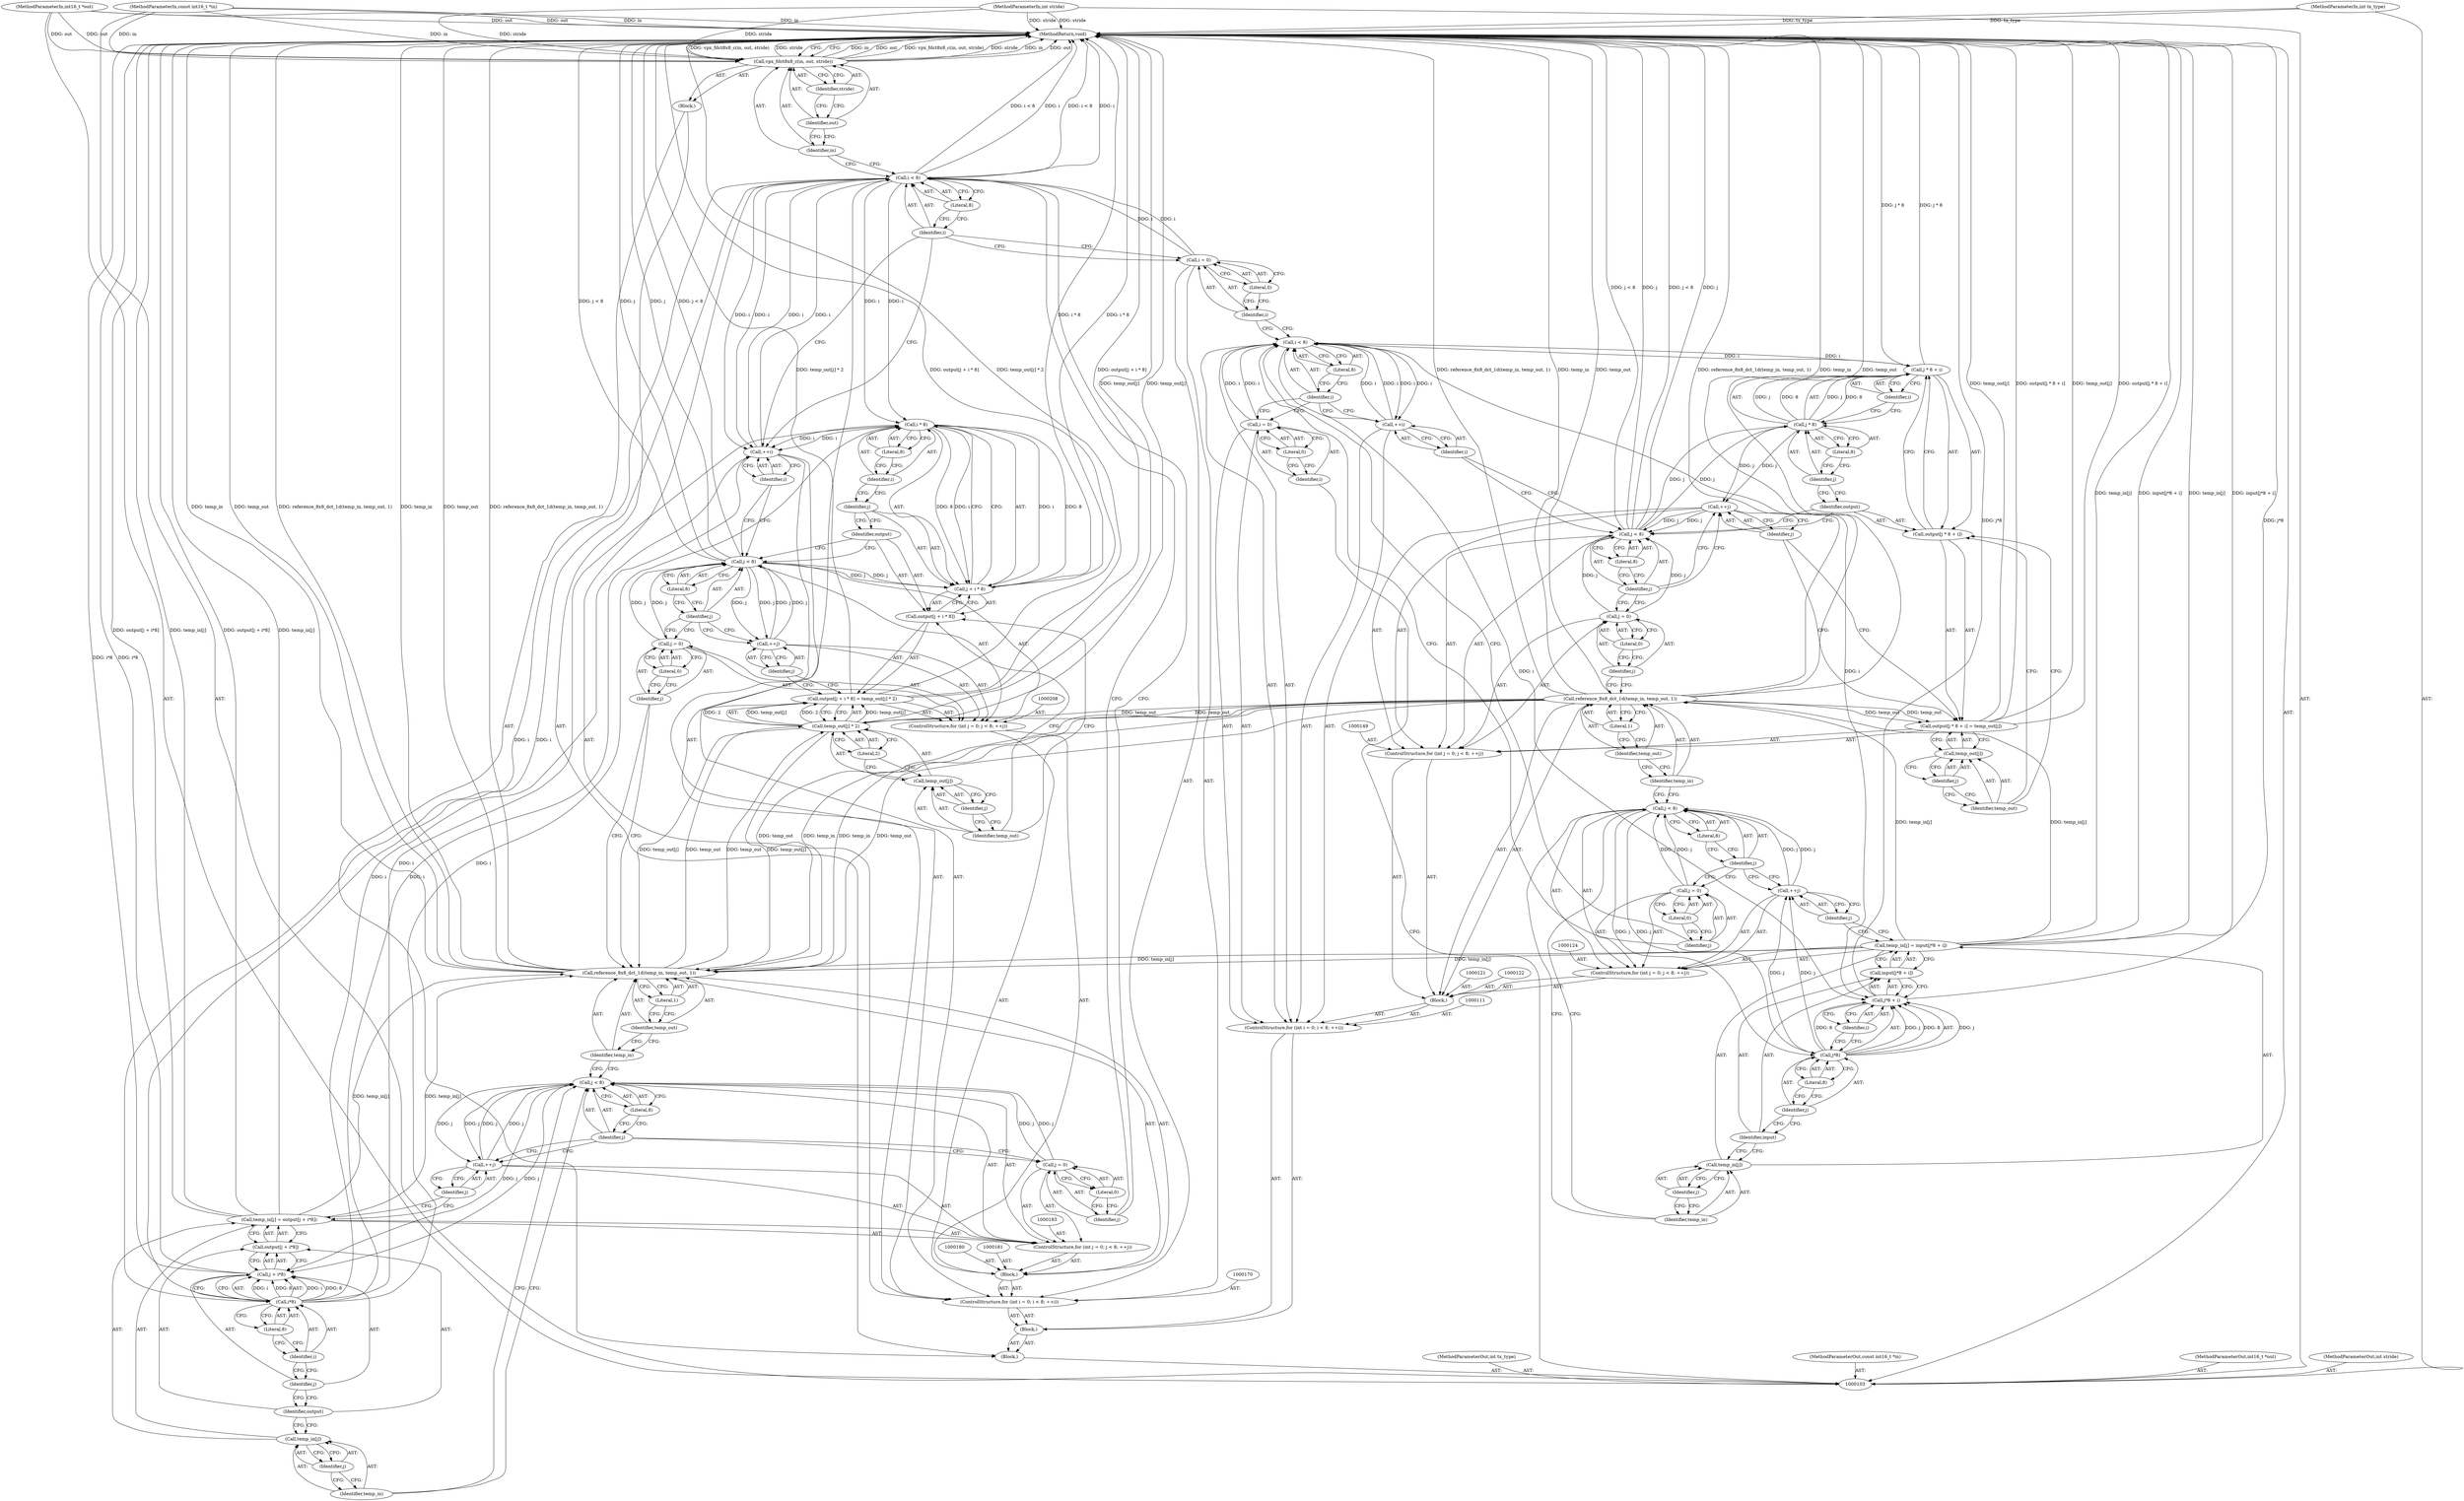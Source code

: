digraph "0_Android_5a9753fca56f0eeb9f61e342b2fccffc364f9426_90" {
"1000235" [label="(MethodReturn,void)"];
"1000104" [label="(MethodParameterIn,const int16_t *in)"];
"1000284" [label="(MethodParameterOut,const int16_t *in)"];
"1000105" [label="(MethodParameterIn,int16_t *out)"];
"1000285" [label="(MethodParameterOut,int16_t *out)"];
"1000106" [label="(MethodParameterIn,int stride)"];
"1000286" [label="(MethodParameterOut,int stride)"];
"1000107" [label="(MethodParameterIn,int tx_type)"];
"1000287" [label="(MethodParameterOut,int tx_type)"];
"1000108" [label="(Block,)"];
"1000150" [label="(Call,j = 0)"];
"1000151" [label="(Identifier,j)"];
"1000152" [label="(Literal,0)"];
"1000153" [label="(Call,j < 8)"];
"1000154" [label="(Identifier,j)"];
"1000155" [label="(Literal,8)"];
"1000156" [label="(Call,++j)"];
"1000157" [label="(Identifier,j)"];
"1000148" [label="(ControlStructure,for (int j = 0; j < 8; ++j))"];
"1000161" [label="(Call,j * 8 + i)"];
"1000162" [label="(Call,j * 8)"];
"1000163" [label="(Identifier,j)"];
"1000164" [label="(Literal,8)"];
"1000165" [label="(Identifier,i)"];
"1000166" [label="(Call,temp_out[j])"];
"1000167" [label="(Identifier,temp_out)"];
"1000168" [label="(Identifier,j)"];
"1000158" [label="(Call,output[j * 8 + i] = temp_out[j])"];
"1000159" [label="(Call,output[j * 8 + i])"];
"1000160" [label="(Identifier,output)"];
"1000171" [label="(Call,i = 0)"];
"1000172" [label="(Identifier,i)"];
"1000173" [label="(Literal,0)"];
"1000174" [label="(Call,i < 8)"];
"1000175" [label="(Identifier,i)"];
"1000169" [label="(ControlStructure,for (int i = 0; i < 8; ++i))"];
"1000176" [label="(Literal,8)"];
"1000177" [label="(Call,++i)"];
"1000178" [label="(Identifier,i)"];
"1000179" [label="(Block,)"];
"1000184" [label="(Call,j = 0)"];
"1000185" [label="(Identifier,j)"];
"1000186" [label="(Literal,0)"];
"1000187" [label="(Call,j < 8)"];
"1000188" [label="(Identifier,j)"];
"1000189" [label="(Literal,8)"];
"1000190" [label="(Call,++j)"];
"1000191" [label="(Identifier,j)"];
"1000182" [label="(ControlStructure,for (int j = 0; j < 8; ++j))"];
"1000195" [label="(Identifier,j)"];
"1000196" [label="(Call,output[j + i*8])"];
"1000197" [label="(Identifier,output)"];
"1000198" [label="(Call,j + i*8)"];
"1000199" [label="(Identifier,j)"];
"1000200" [label="(Call,i*8)"];
"1000201" [label="(Identifier,i)"];
"1000202" [label="(Literal,8)"];
"1000192" [label="(Call,temp_in[j] = output[j + i*8])"];
"1000193" [label="(Call,temp_in[j])"];
"1000194" [label="(Identifier,temp_in)"];
"1000204" [label="(Identifier,temp_in)"];
"1000205" [label="(Identifier,temp_out)"];
"1000203" [label="(Call,reference_8x8_dct_1d(temp_in, temp_out, 1))"];
"1000206" [label="(Literal,1)"];
"1000209" [label="(Call,j = 0)"];
"1000210" [label="(Identifier,j)"];
"1000211" [label="(Literal,0)"];
"1000212" [label="(Call,j < 8)"];
"1000213" [label="(Identifier,j)"];
"1000214" [label="(Literal,8)"];
"1000215" [label="(Call,++j)"];
"1000216" [label="(Identifier,j)"];
"1000207" [label="(ControlStructure,for (int j = 0; j < 8; ++j))"];
"1000220" [label="(Call,j + i * 8)"];
"1000221" [label="(Identifier,j)"];
"1000222" [label="(Call,i * 8)"];
"1000223" [label="(Identifier,i)"];
"1000224" [label="(Literal,8)"];
"1000225" [label="(Call,temp_out[j] * 2)"];
"1000226" [label="(Call,temp_out[j])"];
"1000227" [label="(Identifier,temp_out)"];
"1000228" [label="(Identifier,j)"];
"1000229" [label="(Literal,2)"];
"1000217" [label="(Call,output[j + i * 8] = temp_out[j] * 2)"];
"1000218" [label="(Call,output[j + i * 8])"];
"1000219" [label="(Identifier,output)"];
"1000230" [label="(Block,)"];
"1000232" [label="(Identifier,in)"];
"1000231" [label="(Call,vpx_fdct8x8_c(in, out, stride))"];
"1000233" [label="(Identifier,out)"];
"1000234" [label="(Identifier,stride)"];
"1000109" [label="(Block,)"];
"1000112" [label="(Call,i = 0)"];
"1000113" [label="(Identifier,i)"];
"1000114" [label="(Literal,0)"];
"1000115" [label="(Call,i < 8)"];
"1000116" [label="(Identifier,i)"];
"1000110" [label="(ControlStructure,for (int i = 0; i < 8; ++i))"];
"1000117" [label="(Literal,8)"];
"1000118" [label="(Call,++i)"];
"1000119" [label="(Identifier,i)"];
"1000120" [label="(Block,)"];
"1000125" [label="(Call,j = 0)"];
"1000126" [label="(Identifier,j)"];
"1000127" [label="(Literal,0)"];
"1000128" [label="(Call,j < 8)"];
"1000129" [label="(Identifier,j)"];
"1000130" [label="(Literal,8)"];
"1000131" [label="(Call,++j)"];
"1000132" [label="(Identifier,j)"];
"1000123" [label="(ControlStructure,for (int j = 0; j < 8; ++j))"];
"1000136" [label="(Identifier,j)"];
"1000137" [label="(Call,input[j*8 + i])"];
"1000138" [label="(Identifier,input)"];
"1000139" [label="(Call,j*8 + i)"];
"1000140" [label="(Call,j*8)"];
"1000141" [label="(Identifier,j)"];
"1000142" [label="(Literal,8)"];
"1000143" [label="(Identifier,i)"];
"1000133" [label="(Call,temp_in[j] = input[j*8 + i])"];
"1000134" [label="(Call,temp_in[j])"];
"1000135" [label="(Identifier,temp_in)"];
"1000145" [label="(Identifier,temp_in)"];
"1000146" [label="(Identifier,temp_out)"];
"1000144" [label="(Call,reference_8x8_dct_1d(temp_in, temp_out, 1))"];
"1000147" [label="(Literal,1)"];
"1000235" -> "1000103"  [label="AST: "];
"1000235" -> "1000231"  [label="CFG: "];
"1000158" -> "1000235"  [label="DDG: output[j * 8 + i]"];
"1000158" -> "1000235"  [label="DDG: temp_out[j]"];
"1000217" -> "1000235"  [label="DDG: temp_out[j] * 2"];
"1000217" -> "1000235"  [label="DDG: output[j + i * 8]"];
"1000198" -> "1000235"  [label="DDG: i*8"];
"1000104" -> "1000235"  [label="DDG: in"];
"1000220" -> "1000235"  [label="DDG: i * 8"];
"1000153" -> "1000235"  [label="DDG: j < 8"];
"1000153" -> "1000235"  [label="DDG: j"];
"1000231" -> "1000235"  [label="DDG: in"];
"1000231" -> "1000235"  [label="DDG: out"];
"1000231" -> "1000235"  [label="DDG: vpx_fdct8x8_c(in, out, stride)"];
"1000231" -> "1000235"  [label="DDG: stride"];
"1000203" -> "1000235"  [label="DDG: temp_out"];
"1000203" -> "1000235"  [label="DDG: reference_8x8_dct_1d(temp_in, temp_out, 1)"];
"1000203" -> "1000235"  [label="DDG: temp_in"];
"1000107" -> "1000235"  [label="DDG: tx_type"];
"1000105" -> "1000235"  [label="DDG: out"];
"1000225" -> "1000235"  [label="DDG: temp_out[j]"];
"1000139" -> "1000235"  [label="DDG: j*8"];
"1000144" -> "1000235"  [label="DDG: reference_8x8_dct_1d(temp_in, temp_out, 1)"];
"1000144" -> "1000235"  [label="DDG: temp_in"];
"1000144" -> "1000235"  [label="DDG: temp_out"];
"1000133" -> "1000235"  [label="DDG: temp_in[j]"];
"1000133" -> "1000235"  [label="DDG: input[j*8 + i]"];
"1000212" -> "1000235"  [label="DDG: j < 8"];
"1000212" -> "1000235"  [label="DDG: j"];
"1000192" -> "1000235"  [label="DDG: temp_in[j]"];
"1000192" -> "1000235"  [label="DDG: output[j + i*8]"];
"1000161" -> "1000235"  [label="DDG: j * 8"];
"1000174" -> "1000235"  [label="DDG: i < 8"];
"1000174" -> "1000235"  [label="DDG: i"];
"1000106" -> "1000235"  [label="DDG: stride"];
"1000104" -> "1000103"  [label="AST: "];
"1000104" -> "1000235"  [label="DDG: in"];
"1000104" -> "1000231"  [label="DDG: in"];
"1000284" -> "1000103"  [label="AST: "];
"1000105" -> "1000103"  [label="AST: "];
"1000105" -> "1000235"  [label="DDG: out"];
"1000105" -> "1000231"  [label="DDG: out"];
"1000285" -> "1000103"  [label="AST: "];
"1000106" -> "1000103"  [label="AST: "];
"1000106" -> "1000235"  [label="DDG: stride"];
"1000106" -> "1000231"  [label="DDG: stride"];
"1000286" -> "1000103"  [label="AST: "];
"1000107" -> "1000103"  [label="AST: "];
"1000107" -> "1000235"  [label="DDG: tx_type"];
"1000287" -> "1000103"  [label="AST: "];
"1000108" -> "1000103"  [label="AST: "];
"1000109" -> "1000108"  [label="AST: "];
"1000230" -> "1000108"  [label="AST: "];
"1000150" -> "1000148"  [label="AST: "];
"1000150" -> "1000152"  [label="CFG: "];
"1000151" -> "1000150"  [label="AST: "];
"1000152" -> "1000150"  [label="AST: "];
"1000154" -> "1000150"  [label="CFG: "];
"1000150" -> "1000153"  [label="DDG: j"];
"1000151" -> "1000150"  [label="AST: "];
"1000151" -> "1000144"  [label="CFG: "];
"1000152" -> "1000151"  [label="CFG: "];
"1000152" -> "1000150"  [label="AST: "];
"1000152" -> "1000151"  [label="CFG: "];
"1000150" -> "1000152"  [label="CFG: "];
"1000153" -> "1000148"  [label="AST: "];
"1000153" -> "1000155"  [label="CFG: "];
"1000154" -> "1000153"  [label="AST: "];
"1000155" -> "1000153"  [label="AST: "];
"1000160" -> "1000153"  [label="CFG: "];
"1000119" -> "1000153"  [label="CFG: "];
"1000153" -> "1000235"  [label="DDG: j < 8"];
"1000153" -> "1000235"  [label="DDG: j"];
"1000150" -> "1000153"  [label="DDG: j"];
"1000156" -> "1000153"  [label="DDG: j"];
"1000153" -> "1000162"  [label="DDG: j"];
"1000154" -> "1000153"  [label="AST: "];
"1000154" -> "1000150"  [label="CFG: "];
"1000154" -> "1000156"  [label="CFG: "];
"1000155" -> "1000154"  [label="CFG: "];
"1000155" -> "1000153"  [label="AST: "];
"1000155" -> "1000154"  [label="CFG: "];
"1000153" -> "1000155"  [label="CFG: "];
"1000156" -> "1000148"  [label="AST: "];
"1000156" -> "1000157"  [label="CFG: "];
"1000157" -> "1000156"  [label="AST: "];
"1000154" -> "1000156"  [label="CFG: "];
"1000156" -> "1000153"  [label="DDG: j"];
"1000162" -> "1000156"  [label="DDG: j"];
"1000157" -> "1000156"  [label="AST: "];
"1000157" -> "1000158"  [label="CFG: "];
"1000156" -> "1000157"  [label="CFG: "];
"1000148" -> "1000120"  [label="AST: "];
"1000149" -> "1000148"  [label="AST: "];
"1000150" -> "1000148"  [label="AST: "];
"1000153" -> "1000148"  [label="AST: "];
"1000156" -> "1000148"  [label="AST: "];
"1000158" -> "1000148"  [label="AST: "];
"1000161" -> "1000159"  [label="AST: "];
"1000161" -> "1000165"  [label="CFG: "];
"1000162" -> "1000161"  [label="AST: "];
"1000165" -> "1000161"  [label="AST: "];
"1000159" -> "1000161"  [label="CFG: "];
"1000161" -> "1000235"  [label="DDG: j * 8"];
"1000162" -> "1000161"  [label="DDG: j"];
"1000162" -> "1000161"  [label="DDG: 8"];
"1000115" -> "1000161"  [label="DDG: i"];
"1000162" -> "1000161"  [label="AST: "];
"1000162" -> "1000164"  [label="CFG: "];
"1000163" -> "1000162"  [label="AST: "];
"1000164" -> "1000162"  [label="AST: "];
"1000165" -> "1000162"  [label="CFG: "];
"1000162" -> "1000156"  [label="DDG: j"];
"1000162" -> "1000161"  [label="DDG: j"];
"1000162" -> "1000161"  [label="DDG: 8"];
"1000153" -> "1000162"  [label="DDG: j"];
"1000163" -> "1000162"  [label="AST: "];
"1000163" -> "1000160"  [label="CFG: "];
"1000164" -> "1000163"  [label="CFG: "];
"1000164" -> "1000162"  [label="AST: "];
"1000164" -> "1000163"  [label="CFG: "];
"1000162" -> "1000164"  [label="CFG: "];
"1000165" -> "1000161"  [label="AST: "];
"1000165" -> "1000162"  [label="CFG: "];
"1000161" -> "1000165"  [label="CFG: "];
"1000166" -> "1000158"  [label="AST: "];
"1000166" -> "1000168"  [label="CFG: "];
"1000167" -> "1000166"  [label="AST: "];
"1000168" -> "1000166"  [label="AST: "];
"1000158" -> "1000166"  [label="CFG: "];
"1000167" -> "1000166"  [label="AST: "];
"1000167" -> "1000159"  [label="CFG: "];
"1000168" -> "1000167"  [label="CFG: "];
"1000168" -> "1000166"  [label="AST: "];
"1000168" -> "1000167"  [label="CFG: "];
"1000166" -> "1000168"  [label="CFG: "];
"1000158" -> "1000148"  [label="AST: "];
"1000158" -> "1000166"  [label="CFG: "];
"1000159" -> "1000158"  [label="AST: "];
"1000166" -> "1000158"  [label="AST: "];
"1000157" -> "1000158"  [label="CFG: "];
"1000158" -> "1000235"  [label="DDG: output[j * 8 + i]"];
"1000158" -> "1000235"  [label="DDG: temp_out[j]"];
"1000144" -> "1000158"  [label="DDG: temp_out"];
"1000159" -> "1000158"  [label="AST: "];
"1000159" -> "1000161"  [label="CFG: "];
"1000160" -> "1000159"  [label="AST: "];
"1000161" -> "1000159"  [label="AST: "];
"1000167" -> "1000159"  [label="CFG: "];
"1000160" -> "1000159"  [label="AST: "];
"1000160" -> "1000153"  [label="CFG: "];
"1000163" -> "1000160"  [label="CFG: "];
"1000171" -> "1000169"  [label="AST: "];
"1000171" -> "1000173"  [label="CFG: "];
"1000172" -> "1000171"  [label="AST: "];
"1000173" -> "1000171"  [label="AST: "];
"1000175" -> "1000171"  [label="CFG: "];
"1000171" -> "1000174"  [label="DDG: i"];
"1000172" -> "1000171"  [label="AST: "];
"1000172" -> "1000115"  [label="CFG: "];
"1000173" -> "1000172"  [label="CFG: "];
"1000173" -> "1000171"  [label="AST: "];
"1000173" -> "1000172"  [label="CFG: "];
"1000171" -> "1000173"  [label="CFG: "];
"1000174" -> "1000169"  [label="AST: "];
"1000174" -> "1000176"  [label="CFG: "];
"1000175" -> "1000174"  [label="AST: "];
"1000176" -> "1000174"  [label="AST: "];
"1000185" -> "1000174"  [label="CFG: "];
"1000232" -> "1000174"  [label="CFG: "];
"1000174" -> "1000235"  [label="DDG: i < 8"];
"1000174" -> "1000235"  [label="DDG: i"];
"1000177" -> "1000174"  [label="DDG: i"];
"1000171" -> "1000174"  [label="DDG: i"];
"1000174" -> "1000177"  [label="DDG: i"];
"1000174" -> "1000200"  [label="DDG: i"];
"1000174" -> "1000222"  [label="DDG: i"];
"1000175" -> "1000174"  [label="AST: "];
"1000175" -> "1000171"  [label="CFG: "];
"1000175" -> "1000177"  [label="CFG: "];
"1000176" -> "1000175"  [label="CFG: "];
"1000169" -> "1000109"  [label="AST: "];
"1000170" -> "1000169"  [label="AST: "];
"1000171" -> "1000169"  [label="AST: "];
"1000174" -> "1000169"  [label="AST: "];
"1000177" -> "1000169"  [label="AST: "];
"1000179" -> "1000169"  [label="AST: "];
"1000176" -> "1000174"  [label="AST: "];
"1000176" -> "1000175"  [label="CFG: "];
"1000174" -> "1000176"  [label="CFG: "];
"1000177" -> "1000169"  [label="AST: "];
"1000177" -> "1000178"  [label="CFG: "];
"1000178" -> "1000177"  [label="AST: "];
"1000175" -> "1000177"  [label="CFG: "];
"1000177" -> "1000174"  [label="DDG: i"];
"1000200" -> "1000177"  [label="DDG: i"];
"1000222" -> "1000177"  [label="DDG: i"];
"1000174" -> "1000177"  [label="DDG: i"];
"1000178" -> "1000177"  [label="AST: "];
"1000178" -> "1000212"  [label="CFG: "];
"1000177" -> "1000178"  [label="CFG: "];
"1000179" -> "1000169"  [label="AST: "];
"1000180" -> "1000179"  [label="AST: "];
"1000181" -> "1000179"  [label="AST: "];
"1000182" -> "1000179"  [label="AST: "];
"1000203" -> "1000179"  [label="AST: "];
"1000207" -> "1000179"  [label="AST: "];
"1000184" -> "1000182"  [label="AST: "];
"1000184" -> "1000186"  [label="CFG: "];
"1000185" -> "1000184"  [label="AST: "];
"1000186" -> "1000184"  [label="AST: "];
"1000188" -> "1000184"  [label="CFG: "];
"1000184" -> "1000187"  [label="DDG: j"];
"1000185" -> "1000184"  [label="AST: "];
"1000185" -> "1000174"  [label="CFG: "];
"1000186" -> "1000185"  [label="CFG: "];
"1000186" -> "1000184"  [label="AST: "];
"1000186" -> "1000185"  [label="CFG: "];
"1000184" -> "1000186"  [label="CFG: "];
"1000187" -> "1000182"  [label="AST: "];
"1000187" -> "1000189"  [label="CFG: "];
"1000188" -> "1000187"  [label="AST: "];
"1000189" -> "1000187"  [label="AST: "];
"1000194" -> "1000187"  [label="CFG: "];
"1000204" -> "1000187"  [label="CFG: "];
"1000184" -> "1000187"  [label="DDG: j"];
"1000190" -> "1000187"  [label="DDG: j"];
"1000187" -> "1000190"  [label="DDG: j"];
"1000187" -> "1000198"  [label="DDG: j"];
"1000188" -> "1000187"  [label="AST: "];
"1000188" -> "1000184"  [label="CFG: "];
"1000188" -> "1000190"  [label="CFG: "];
"1000189" -> "1000188"  [label="CFG: "];
"1000189" -> "1000187"  [label="AST: "];
"1000189" -> "1000188"  [label="CFG: "];
"1000187" -> "1000189"  [label="CFG: "];
"1000190" -> "1000182"  [label="AST: "];
"1000190" -> "1000191"  [label="CFG: "];
"1000191" -> "1000190"  [label="AST: "];
"1000188" -> "1000190"  [label="CFG: "];
"1000190" -> "1000187"  [label="DDG: j"];
"1000187" -> "1000190"  [label="DDG: j"];
"1000191" -> "1000190"  [label="AST: "];
"1000191" -> "1000192"  [label="CFG: "];
"1000190" -> "1000191"  [label="CFG: "];
"1000182" -> "1000179"  [label="AST: "];
"1000183" -> "1000182"  [label="AST: "];
"1000184" -> "1000182"  [label="AST: "];
"1000187" -> "1000182"  [label="AST: "];
"1000190" -> "1000182"  [label="AST: "];
"1000192" -> "1000182"  [label="AST: "];
"1000195" -> "1000193"  [label="AST: "];
"1000195" -> "1000194"  [label="CFG: "];
"1000193" -> "1000195"  [label="CFG: "];
"1000196" -> "1000192"  [label="AST: "];
"1000196" -> "1000198"  [label="CFG: "];
"1000197" -> "1000196"  [label="AST: "];
"1000198" -> "1000196"  [label="AST: "];
"1000192" -> "1000196"  [label="CFG: "];
"1000197" -> "1000196"  [label="AST: "];
"1000197" -> "1000193"  [label="CFG: "];
"1000199" -> "1000197"  [label="CFG: "];
"1000198" -> "1000196"  [label="AST: "];
"1000198" -> "1000200"  [label="CFG: "];
"1000199" -> "1000198"  [label="AST: "];
"1000200" -> "1000198"  [label="AST: "];
"1000196" -> "1000198"  [label="CFG: "];
"1000198" -> "1000235"  [label="DDG: i*8"];
"1000187" -> "1000198"  [label="DDG: j"];
"1000200" -> "1000198"  [label="DDG: i"];
"1000200" -> "1000198"  [label="DDG: 8"];
"1000199" -> "1000198"  [label="AST: "];
"1000199" -> "1000197"  [label="CFG: "];
"1000201" -> "1000199"  [label="CFG: "];
"1000200" -> "1000198"  [label="AST: "];
"1000200" -> "1000202"  [label="CFG: "];
"1000201" -> "1000200"  [label="AST: "];
"1000202" -> "1000200"  [label="AST: "];
"1000198" -> "1000200"  [label="CFG: "];
"1000200" -> "1000177"  [label="DDG: i"];
"1000200" -> "1000198"  [label="DDG: i"];
"1000200" -> "1000198"  [label="DDG: 8"];
"1000174" -> "1000200"  [label="DDG: i"];
"1000200" -> "1000222"  [label="DDG: i"];
"1000201" -> "1000200"  [label="AST: "];
"1000201" -> "1000199"  [label="CFG: "];
"1000202" -> "1000201"  [label="CFG: "];
"1000202" -> "1000200"  [label="AST: "];
"1000202" -> "1000201"  [label="CFG: "];
"1000200" -> "1000202"  [label="CFG: "];
"1000192" -> "1000182"  [label="AST: "];
"1000192" -> "1000196"  [label="CFG: "];
"1000193" -> "1000192"  [label="AST: "];
"1000196" -> "1000192"  [label="AST: "];
"1000191" -> "1000192"  [label="CFG: "];
"1000192" -> "1000235"  [label="DDG: temp_in[j]"];
"1000192" -> "1000235"  [label="DDG: output[j + i*8]"];
"1000192" -> "1000203"  [label="DDG: temp_in[j]"];
"1000193" -> "1000192"  [label="AST: "];
"1000193" -> "1000195"  [label="CFG: "];
"1000194" -> "1000193"  [label="AST: "];
"1000195" -> "1000193"  [label="AST: "];
"1000197" -> "1000193"  [label="CFG: "];
"1000194" -> "1000193"  [label="AST: "];
"1000194" -> "1000187"  [label="CFG: "];
"1000195" -> "1000194"  [label="CFG: "];
"1000204" -> "1000203"  [label="AST: "];
"1000204" -> "1000187"  [label="CFG: "];
"1000205" -> "1000204"  [label="CFG: "];
"1000205" -> "1000203"  [label="AST: "];
"1000205" -> "1000204"  [label="CFG: "];
"1000206" -> "1000205"  [label="CFG: "];
"1000203" -> "1000179"  [label="AST: "];
"1000203" -> "1000206"  [label="CFG: "];
"1000204" -> "1000203"  [label="AST: "];
"1000205" -> "1000203"  [label="AST: "];
"1000206" -> "1000203"  [label="AST: "];
"1000210" -> "1000203"  [label="CFG: "];
"1000203" -> "1000235"  [label="DDG: temp_out"];
"1000203" -> "1000235"  [label="DDG: reference_8x8_dct_1d(temp_in, temp_out, 1)"];
"1000203" -> "1000235"  [label="DDG: temp_in"];
"1000133" -> "1000203"  [label="DDG: temp_in[j]"];
"1000192" -> "1000203"  [label="DDG: temp_in[j]"];
"1000144" -> "1000203"  [label="DDG: temp_in"];
"1000144" -> "1000203"  [label="DDG: temp_out"];
"1000225" -> "1000203"  [label="DDG: temp_out[j]"];
"1000203" -> "1000225"  [label="DDG: temp_out"];
"1000206" -> "1000203"  [label="AST: "];
"1000206" -> "1000205"  [label="CFG: "];
"1000203" -> "1000206"  [label="CFG: "];
"1000209" -> "1000207"  [label="AST: "];
"1000209" -> "1000211"  [label="CFG: "];
"1000210" -> "1000209"  [label="AST: "];
"1000211" -> "1000209"  [label="AST: "];
"1000213" -> "1000209"  [label="CFG: "];
"1000209" -> "1000212"  [label="DDG: j"];
"1000210" -> "1000209"  [label="AST: "];
"1000210" -> "1000203"  [label="CFG: "];
"1000211" -> "1000210"  [label="CFG: "];
"1000211" -> "1000209"  [label="AST: "];
"1000211" -> "1000210"  [label="CFG: "];
"1000209" -> "1000211"  [label="CFG: "];
"1000212" -> "1000207"  [label="AST: "];
"1000212" -> "1000214"  [label="CFG: "];
"1000213" -> "1000212"  [label="AST: "];
"1000214" -> "1000212"  [label="AST: "];
"1000219" -> "1000212"  [label="CFG: "];
"1000178" -> "1000212"  [label="CFG: "];
"1000212" -> "1000235"  [label="DDG: j < 8"];
"1000212" -> "1000235"  [label="DDG: j"];
"1000209" -> "1000212"  [label="DDG: j"];
"1000215" -> "1000212"  [label="DDG: j"];
"1000212" -> "1000215"  [label="DDG: j"];
"1000212" -> "1000220"  [label="DDG: j"];
"1000213" -> "1000212"  [label="AST: "];
"1000213" -> "1000209"  [label="CFG: "];
"1000213" -> "1000215"  [label="CFG: "];
"1000214" -> "1000213"  [label="CFG: "];
"1000214" -> "1000212"  [label="AST: "];
"1000214" -> "1000213"  [label="CFG: "];
"1000212" -> "1000214"  [label="CFG: "];
"1000215" -> "1000207"  [label="AST: "];
"1000215" -> "1000216"  [label="CFG: "];
"1000216" -> "1000215"  [label="AST: "];
"1000213" -> "1000215"  [label="CFG: "];
"1000215" -> "1000212"  [label="DDG: j"];
"1000212" -> "1000215"  [label="DDG: j"];
"1000216" -> "1000215"  [label="AST: "];
"1000216" -> "1000217"  [label="CFG: "];
"1000215" -> "1000216"  [label="CFG: "];
"1000207" -> "1000179"  [label="AST: "];
"1000208" -> "1000207"  [label="AST: "];
"1000209" -> "1000207"  [label="AST: "];
"1000212" -> "1000207"  [label="AST: "];
"1000215" -> "1000207"  [label="AST: "];
"1000217" -> "1000207"  [label="AST: "];
"1000220" -> "1000218"  [label="AST: "];
"1000220" -> "1000222"  [label="CFG: "];
"1000221" -> "1000220"  [label="AST: "];
"1000222" -> "1000220"  [label="AST: "];
"1000218" -> "1000220"  [label="CFG: "];
"1000220" -> "1000235"  [label="DDG: i * 8"];
"1000212" -> "1000220"  [label="DDG: j"];
"1000222" -> "1000220"  [label="DDG: i"];
"1000222" -> "1000220"  [label="DDG: 8"];
"1000221" -> "1000220"  [label="AST: "];
"1000221" -> "1000219"  [label="CFG: "];
"1000223" -> "1000221"  [label="CFG: "];
"1000222" -> "1000220"  [label="AST: "];
"1000222" -> "1000224"  [label="CFG: "];
"1000223" -> "1000222"  [label="AST: "];
"1000224" -> "1000222"  [label="AST: "];
"1000220" -> "1000222"  [label="CFG: "];
"1000222" -> "1000177"  [label="DDG: i"];
"1000222" -> "1000220"  [label="DDG: i"];
"1000222" -> "1000220"  [label="DDG: 8"];
"1000200" -> "1000222"  [label="DDG: i"];
"1000174" -> "1000222"  [label="DDG: i"];
"1000223" -> "1000222"  [label="AST: "];
"1000223" -> "1000221"  [label="CFG: "];
"1000224" -> "1000223"  [label="CFG: "];
"1000224" -> "1000222"  [label="AST: "];
"1000224" -> "1000223"  [label="CFG: "];
"1000222" -> "1000224"  [label="CFG: "];
"1000225" -> "1000217"  [label="AST: "];
"1000225" -> "1000229"  [label="CFG: "];
"1000226" -> "1000225"  [label="AST: "];
"1000229" -> "1000225"  [label="AST: "];
"1000217" -> "1000225"  [label="CFG: "];
"1000225" -> "1000235"  [label="DDG: temp_out[j]"];
"1000225" -> "1000203"  [label="DDG: temp_out[j]"];
"1000225" -> "1000217"  [label="DDG: temp_out[j]"];
"1000225" -> "1000217"  [label="DDG: 2"];
"1000203" -> "1000225"  [label="DDG: temp_out"];
"1000144" -> "1000225"  [label="DDG: temp_out"];
"1000226" -> "1000225"  [label="AST: "];
"1000226" -> "1000228"  [label="CFG: "];
"1000227" -> "1000226"  [label="AST: "];
"1000228" -> "1000226"  [label="AST: "];
"1000229" -> "1000226"  [label="CFG: "];
"1000227" -> "1000226"  [label="AST: "];
"1000227" -> "1000218"  [label="CFG: "];
"1000228" -> "1000227"  [label="CFG: "];
"1000228" -> "1000226"  [label="AST: "];
"1000228" -> "1000227"  [label="CFG: "];
"1000226" -> "1000228"  [label="CFG: "];
"1000229" -> "1000225"  [label="AST: "];
"1000229" -> "1000226"  [label="CFG: "];
"1000225" -> "1000229"  [label="CFG: "];
"1000217" -> "1000207"  [label="AST: "];
"1000217" -> "1000225"  [label="CFG: "];
"1000218" -> "1000217"  [label="AST: "];
"1000225" -> "1000217"  [label="AST: "];
"1000216" -> "1000217"  [label="CFG: "];
"1000217" -> "1000235"  [label="DDG: temp_out[j] * 2"];
"1000217" -> "1000235"  [label="DDG: output[j + i * 8]"];
"1000225" -> "1000217"  [label="DDG: temp_out[j]"];
"1000225" -> "1000217"  [label="DDG: 2"];
"1000218" -> "1000217"  [label="AST: "];
"1000218" -> "1000220"  [label="CFG: "];
"1000219" -> "1000218"  [label="AST: "];
"1000220" -> "1000218"  [label="AST: "];
"1000227" -> "1000218"  [label="CFG: "];
"1000219" -> "1000218"  [label="AST: "];
"1000219" -> "1000212"  [label="CFG: "];
"1000221" -> "1000219"  [label="CFG: "];
"1000230" -> "1000108"  [label="AST: "];
"1000231" -> "1000230"  [label="AST: "];
"1000232" -> "1000231"  [label="AST: "];
"1000232" -> "1000174"  [label="CFG: "];
"1000233" -> "1000232"  [label="CFG: "];
"1000231" -> "1000230"  [label="AST: "];
"1000231" -> "1000234"  [label="CFG: "];
"1000232" -> "1000231"  [label="AST: "];
"1000233" -> "1000231"  [label="AST: "];
"1000234" -> "1000231"  [label="AST: "];
"1000235" -> "1000231"  [label="CFG: "];
"1000231" -> "1000235"  [label="DDG: in"];
"1000231" -> "1000235"  [label="DDG: out"];
"1000231" -> "1000235"  [label="DDG: vpx_fdct8x8_c(in, out, stride)"];
"1000231" -> "1000235"  [label="DDG: stride"];
"1000104" -> "1000231"  [label="DDG: in"];
"1000105" -> "1000231"  [label="DDG: out"];
"1000106" -> "1000231"  [label="DDG: stride"];
"1000233" -> "1000231"  [label="AST: "];
"1000233" -> "1000232"  [label="CFG: "];
"1000234" -> "1000233"  [label="CFG: "];
"1000234" -> "1000231"  [label="AST: "];
"1000234" -> "1000233"  [label="CFG: "];
"1000231" -> "1000234"  [label="CFG: "];
"1000109" -> "1000108"  [label="AST: "];
"1000110" -> "1000109"  [label="AST: "];
"1000169" -> "1000109"  [label="AST: "];
"1000112" -> "1000110"  [label="AST: "];
"1000112" -> "1000114"  [label="CFG: "];
"1000113" -> "1000112"  [label="AST: "];
"1000114" -> "1000112"  [label="AST: "];
"1000116" -> "1000112"  [label="CFG: "];
"1000112" -> "1000115"  [label="DDG: i"];
"1000113" -> "1000112"  [label="AST: "];
"1000113" -> "1000103"  [label="CFG: "];
"1000114" -> "1000113"  [label="CFG: "];
"1000114" -> "1000112"  [label="AST: "];
"1000114" -> "1000113"  [label="CFG: "];
"1000112" -> "1000114"  [label="CFG: "];
"1000115" -> "1000110"  [label="AST: "];
"1000115" -> "1000117"  [label="CFG: "];
"1000116" -> "1000115"  [label="AST: "];
"1000117" -> "1000115"  [label="AST: "];
"1000126" -> "1000115"  [label="CFG: "];
"1000172" -> "1000115"  [label="CFG: "];
"1000112" -> "1000115"  [label="DDG: i"];
"1000118" -> "1000115"  [label="DDG: i"];
"1000115" -> "1000118"  [label="DDG: i"];
"1000115" -> "1000139"  [label="DDG: i"];
"1000115" -> "1000161"  [label="DDG: i"];
"1000116" -> "1000115"  [label="AST: "];
"1000116" -> "1000112"  [label="CFG: "];
"1000116" -> "1000118"  [label="CFG: "];
"1000117" -> "1000116"  [label="CFG: "];
"1000110" -> "1000109"  [label="AST: "];
"1000111" -> "1000110"  [label="AST: "];
"1000112" -> "1000110"  [label="AST: "];
"1000115" -> "1000110"  [label="AST: "];
"1000118" -> "1000110"  [label="AST: "];
"1000120" -> "1000110"  [label="AST: "];
"1000117" -> "1000115"  [label="AST: "];
"1000117" -> "1000116"  [label="CFG: "];
"1000115" -> "1000117"  [label="CFG: "];
"1000118" -> "1000110"  [label="AST: "];
"1000118" -> "1000119"  [label="CFG: "];
"1000119" -> "1000118"  [label="AST: "];
"1000116" -> "1000118"  [label="CFG: "];
"1000118" -> "1000115"  [label="DDG: i"];
"1000115" -> "1000118"  [label="DDG: i"];
"1000119" -> "1000118"  [label="AST: "];
"1000119" -> "1000153"  [label="CFG: "];
"1000118" -> "1000119"  [label="CFG: "];
"1000120" -> "1000110"  [label="AST: "];
"1000121" -> "1000120"  [label="AST: "];
"1000122" -> "1000120"  [label="AST: "];
"1000123" -> "1000120"  [label="AST: "];
"1000144" -> "1000120"  [label="AST: "];
"1000148" -> "1000120"  [label="AST: "];
"1000125" -> "1000123"  [label="AST: "];
"1000125" -> "1000127"  [label="CFG: "];
"1000126" -> "1000125"  [label="AST: "];
"1000127" -> "1000125"  [label="AST: "];
"1000129" -> "1000125"  [label="CFG: "];
"1000125" -> "1000128"  [label="DDG: j"];
"1000126" -> "1000125"  [label="AST: "];
"1000126" -> "1000115"  [label="CFG: "];
"1000127" -> "1000126"  [label="CFG: "];
"1000127" -> "1000125"  [label="AST: "];
"1000127" -> "1000126"  [label="CFG: "];
"1000125" -> "1000127"  [label="CFG: "];
"1000128" -> "1000123"  [label="AST: "];
"1000128" -> "1000130"  [label="CFG: "];
"1000129" -> "1000128"  [label="AST: "];
"1000130" -> "1000128"  [label="AST: "];
"1000135" -> "1000128"  [label="CFG: "];
"1000145" -> "1000128"  [label="CFG: "];
"1000125" -> "1000128"  [label="DDG: j"];
"1000131" -> "1000128"  [label="DDG: j"];
"1000128" -> "1000140"  [label="DDG: j"];
"1000129" -> "1000128"  [label="AST: "];
"1000129" -> "1000125"  [label="CFG: "];
"1000129" -> "1000131"  [label="CFG: "];
"1000130" -> "1000129"  [label="CFG: "];
"1000130" -> "1000128"  [label="AST: "];
"1000130" -> "1000129"  [label="CFG: "];
"1000128" -> "1000130"  [label="CFG: "];
"1000131" -> "1000123"  [label="AST: "];
"1000131" -> "1000132"  [label="CFG: "];
"1000132" -> "1000131"  [label="AST: "];
"1000129" -> "1000131"  [label="CFG: "];
"1000131" -> "1000128"  [label="DDG: j"];
"1000140" -> "1000131"  [label="DDG: j"];
"1000132" -> "1000131"  [label="AST: "];
"1000132" -> "1000133"  [label="CFG: "];
"1000131" -> "1000132"  [label="CFG: "];
"1000123" -> "1000120"  [label="AST: "];
"1000124" -> "1000123"  [label="AST: "];
"1000125" -> "1000123"  [label="AST: "];
"1000128" -> "1000123"  [label="AST: "];
"1000131" -> "1000123"  [label="AST: "];
"1000133" -> "1000123"  [label="AST: "];
"1000136" -> "1000134"  [label="AST: "];
"1000136" -> "1000135"  [label="CFG: "];
"1000134" -> "1000136"  [label="CFG: "];
"1000137" -> "1000133"  [label="AST: "];
"1000137" -> "1000139"  [label="CFG: "];
"1000138" -> "1000137"  [label="AST: "];
"1000139" -> "1000137"  [label="AST: "];
"1000133" -> "1000137"  [label="CFG: "];
"1000138" -> "1000137"  [label="AST: "];
"1000138" -> "1000134"  [label="CFG: "];
"1000141" -> "1000138"  [label="CFG: "];
"1000139" -> "1000137"  [label="AST: "];
"1000139" -> "1000143"  [label="CFG: "];
"1000140" -> "1000139"  [label="AST: "];
"1000143" -> "1000139"  [label="AST: "];
"1000137" -> "1000139"  [label="CFG: "];
"1000139" -> "1000235"  [label="DDG: j*8"];
"1000140" -> "1000139"  [label="DDG: j"];
"1000140" -> "1000139"  [label="DDG: 8"];
"1000115" -> "1000139"  [label="DDG: i"];
"1000140" -> "1000139"  [label="AST: "];
"1000140" -> "1000142"  [label="CFG: "];
"1000141" -> "1000140"  [label="AST: "];
"1000142" -> "1000140"  [label="AST: "];
"1000143" -> "1000140"  [label="CFG: "];
"1000140" -> "1000131"  [label="DDG: j"];
"1000140" -> "1000139"  [label="DDG: j"];
"1000140" -> "1000139"  [label="DDG: 8"];
"1000128" -> "1000140"  [label="DDG: j"];
"1000141" -> "1000140"  [label="AST: "];
"1000141" -> "1000138"  [label="CFG: "];
"1000142" -> "1000141"  [label="CFG: "];
"1000142" -> "1000140"  [label="AST: "];
"1000142" -> "1000141"  [label="CFG: "];
"1000140" -> "1000142"  [label="CFG: "];
"1000143" -> "1000139"  [label="AST: "];
"1000143" -> "1000140"  [label="CFG: "];
"1000139" -> "1000143"  [label="CFG: "];
"1000133" -> "1000123"  [label="AST: "];
"1000133" -> "1000137"  [label="CFG: "];
"1000134" -> "1000133"  [label="AST: "];
"1000137" -> "1000133"  [label="AST: "];
"1000132" -> "1000133"  [label="CFG: "];
"1000133" -> "1000235"  [label="DDG: temp_in[j]"];
"1000133" -> "1000235"  [label="DDG: input[j*8 + i]"];
"1000133" -> "1000144"  [label="DDG: temp_in[j]"];
"1000133" -> "1000203"  [label="DDG: temp_in[j]"];
"1000134" -> "1000133"  [label="AST: "];
"1000134" -> "1000136"  [label="CFG: "];
"1000135" -> "1000134"  [label="AST: "];
"1000136" -> "1000134"  [label="AST: "];
"1000138" -> "1000134"  [label="CFG: "];
"1000135" -> "1000134"  [label="AST: "];
"1000135" -> "1000128"  [label="CFG: "];
"1000136" -> "1000135"  [label="CFG: "];
"1000145" -> "1000144"  [label="AST: "];
"1000145" -> "1000128"  [label="CFG: "];
"1000146" -> "1000145"  [label="CFG: "];
"1000146" -> "1000144"  [label="AST: "];
"1000146" -> "1000145"  [label="CFG: "];
"1000147" -> "1000146"  [label="CFG: "];
"1000144" -> "1000120"  [label="AST: "];
"1000144" -> "1000147"  [label="CFG: "];
"1000145" -> "1000144"  [label="AST: "];
"1000146" -> "1000144"  [label="AST: "];
"1000147" -> "1000144"  [label="AST: "];
"1000151" -> "1000144"  [label="CFG: "];
"1000144" -> "1000235"  [label="DDG: reference_8x8_dct_1d(temp_in, temp_out, 1)"];
"1000144" -> "1000235"  [label="DDG: temp_in"];
"1000144" -> "1000235"  [label="DDG: temp_out"];
"1000133" -> "1000144"  [label="DDG: temp_in[j]"];
"1000144" -> "1000158"  [label="DDG: temp_out"];
"1000144" -> "1000203"  [label="DDG: temp_in"];
"1000144" -> "1000203"  [label="DDG: temp_out"];
"1000144" -> "1000225"  [label="DDG: temp_out"];
"1000147" -> "1000144"  [label="AST: "];
"1000147" -> "1000146"  [label="CFG: "];
"1000144" -> "1000147"  [label="CFG: "];
}
